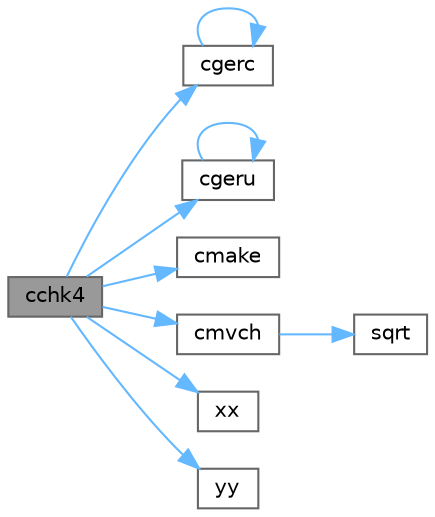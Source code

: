 digraph "cchk4"
{
 // LATEX_PDF_SIZE
  bgcolor="transparent";
  edge [fontname=Helvetica,fontsize=10,labelfontname=Helvetica,labelfontsize=10];
  node [fontname=Helvetica,fontsize=10,shape=box,height=0.2,width=0.4];
  rankdir="LR";
  Node1 [id="Node000001",label="cchk4",height=0.2,width=0.4,color="gray40", fillcolor="grey60", style="filled", fontcolor="black",tooltip=" "];
  Node1 -> Node2 [id="edge1_Node000001_Node000002",color="steelblue1",style="solid",tooltip=" "];
  Node2 [id="Node000002",label="cgerc",height=0.2,width=0.4,color="grey40", fillcolor="white", style="filled",URL="$bench_2btl_2libs_2_b_l_a_s_2blas_8h.html#a0662e1c212caab3772857b57aa00c288",tooltip=" "];
  Node2 -> Node2 [id="edge2_Node000002_Node000002",color="steelblue1",style="solid",tooltip=" "];
  Node1 -> Node3 [id="edge3_Node000001_Node000003",color="steelblue1",style="solid",tooltip=" "];
  Node3 [id="Node000003",label="cgeru",height=0.2,width=0.4,color="grey40", fillcolor="white", style="filled",URL="$bench_2btl_2libs_2_b_l_a_s_2blas_8h.html#a216c57271d57d23c1655295b26c67adb",tooltip=" "];
  Node3 -> Node3 [id="edge4_Node000003_Node000003",color="steelblue1",style="solid",tooltip=" "];
  Node1 -> Node4 [id="edge5_Node000001_Node000004",color="steelblue1",style="solid",tooltip=" "];
  Node4 [id="Node000004",label="cmake",height=0.2,width=0.4,color="grey40", fillcolor="white", style="filled",URL="$cblat2_8f.html#a02c505d1046fe3c18a9f17c1f1dc6b51",tooltip=" "];
  Node1 -> Node5 [id="edge6_Node000001_Node000005",color="steelblue1",style="solid",tooltip=" "];
  Node5 [id="Node000005",label="cmvch",height=0.2,width=0.4,color="grey40", fillcolor="white", style="filled",URL="$cblat2_8f.html#a5b40670e8d60a433919dc70132c4098c",tooltip=" "];
  Node5 -> Node6 [id="edge7_Node000005_Node000006",color="steelblue1",style="solid",tooltip=" "];
  Node6 [id="Node000006",label="sqrt",height=0.2,width=0.4,color="grey40", fillcolor="white", style="filled",URL="$_array_cwise_unary_ops_8h.html#a656b9217a2fcb6de59dc8d1eb3079cc7",tooltip=" "];
  Node1 -> Node7 [id="edge8_Node000001_Node000007",color="steelblue1",style="solid",tooltip=" "];
  Node7 [id="Node000007",label="xx",height=0.2,width=0.4,color="grey40", fillcolor="white", style="filled",URL="$core_2swizzle__2_8inl_8h.html#aae49af6726dec52213c1b49977caf958",tooltip=" "];
  Node1 -> Node8 [id="edge9_Node000001_Node000008",color="steelblue1",style="solid",tooltip=" "];
  Node8 [id="Node000008",label="yy",height=0.2,width=0.4,color="grey40", fillcolor="white", style="filled",URL="$core_2swizzle__2_8inl_8h.html#ad4d826276d84a23b3d6c937b46040636",tooltip=" "];
}
